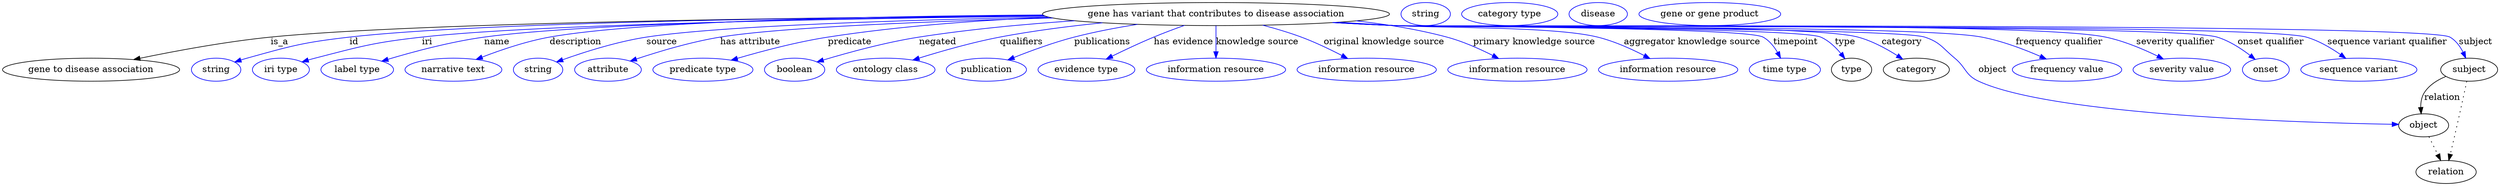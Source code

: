 digraph {
	graph [bb="0,0,3885,283"];
	node [label="\N"];
	"gene has variant that contributes to disease association"	[height=0.5,
		label="gene has variant that contributes to disease association",
		pos="1888.8,265",
		width=7.5104];
	"gene to disease association"	[height=0.5,
		pos="137.79,178",
		width=3.8274];
	"gene has variant that contributes to disease association" -> "gene to disease association"	[label=is_a,
		lp="430.79,221.5",
		pos="e,203.9,193.81 1620.6,262.56 1261.1,259.77 642.19,251.74 416.79,229 347.51,222.01 269.57,207.47 213.72,195.86"];
	id	[color=blue,
		height=0.5,
		label=string,
		pos="331.79,178",
		width=1.0652];
	"gene has variant that contributes to disease association" -> id	[color=blue,
		label=id,
		lp="546.79,221.5",
		pos="e,360.77,189.98 1620.6,262.67 1288.4,260.05 741.47,252.23 539.79,229 467.66,220.69 449.73,215.5 379.79,196 376.68,195.13 373.48,\
194.17 370.28,193.15",
		style=solid];
	iri	[color=blue,
		height=0.5,
		label="iri type",
		pos="432.79,178",
		width=1.2277];
	"gene has variant that contributes to disease association" -> iri	[color=blue,
		label=iri,
		lp="660.79,221.5",
		pos="e,465.69,190.2 1623.1,261.66 1317.2,258.05 833.65,249.29 652.79,229 577.6,220.57 559.04,214.92 485.79,196 482.41,195.13 478.93,194.16 \
475.45,193.15",
		style=solid];
	name	[color=blue,
		height=0.5,
		label="label type",
		pos="551.79,178",
		width=1.5707];
	"gene has variant that contributes to disease association" -> name	[color=blue,
		label=name,
		lp="769.79,221.5",
		pos="e,589.99,191.31 1621.3,262.38 1338.5,259.5 911.58,251.44 749.79,229 697.67,221.77 639.43,206.12 599.68,194.24",
		style=solid];
	description	[color=blue,
		height=0.5,
		label="narrative text",
		pos="701.79,178",
		width=2.0943];
	"gene has variant that contributes to disease association" -> description	[color=blue,
		label=description,
		lp="892.29,221.5",
		pos="e,737.1,193.99 1619,263.66 1361.8,261.75 993.35,254.43 851.79,229 815.5,222.48 776,209.04 746.64,197.73",
		style=solid];
	source	[color=blue,
		height=0.5,
		label=string,
		pos="833.79,178",
		width=1.0652];
	"gene has variant that contributes to disease association" -> source	[color=blue,
		label=source,
		lp="1025.8,221.5",
		pos="e,862.37,190.12 1628,260.24 1410.5,255.89 1117.9,246.89 1001.8,229 956.07,221.96 905.42,205.65 871.81,193.57",
		style=solid];
	"has attribute"	[color=blue,
		height=0.5,
		label=attribute,
		pos="941.79,178",
		width=1.4443];
	"gene has variant that contributes to disease association" -> "has attribute"	[color=blue,
		label="has attribute",
		lp="1163.8,221.5",
		pos="e,976.44,191.5 1634.3,258.83 1448.5,253.85 1213,244.7 1116.8,229 1071.5,221.61 1021.3,206.52 986.33,194.84",
		style=solid];
	predicate	[color=blue,
		height=0.5,
		label="predicate type",
		pos="1089.8,178",
		width=2.1665];
	"gene has variant that contributes to disease association" -> predicate	[color=blue,
		label=predicate,
		lp="1318.8,221.5",
		pos="e,1133.8,192.89 1629,259.93 1521.9,255.41 1396.9,246.45 1284.8,229 1236.4,221.47 1182.7,207.23 1143.8,195.86",
		style=solid];
	negated	[color=blue,
		height=0.5,
		label=boolean,
		pos="1232.8,178",
		width=1.2999];
	"gene has variant that contributes to disease association" -> negated	[color=blue,
		label=negated,
		lp="1454.8,221.5",
		pos="e,1267.6,190.23 1668.6,254.54 1591.5,249.33 1504.5,241.31 1425.8,229 1374.1,220.93 1316.3,204.98 1277.5,193.26",
		style=solid];
	qualifiers	[color=blue,
		height=0.5,
		label="ontology class",
		pos="1373.8,178",
		width=2.1304];
	"gene has variant that contributes to disease association" -> qualifiers	[color=blue,
		label=qualifiers,
		lp="1585.3,221.5",
		pos="e,1416.1,193.09 1711.7,251.33 1659.9,246.08 1603.4,238.85 1551.8,229 1508.7,220.77 1460.9,207.08 1425.7,196.11",
		style=solid];
	publications	[color=blue,
		height=0.5,
		label=publication,
		pos="1530.8,178",
		width=1.7332];
	"gene has variant that contributes to disease association" -> publications	[color=blue,
		label=publications,
		lp="1711.8,221.5",
		pos="e,1564.3,193.28 1766.3,248.91 1734,243.77 1699.4,237.18 1667.8,229 1635.6,220.66 1600.4,207.71 1573.7,197.08",
		style=solid];
	"has evidence"	[color=blue,
		height=0.5,
		label="evidence type",
		pos="1686.8,178",
		width=2.0943];
	"gene has variant that contributes to disease association" -> "has evidence"	[color=blue,
		label="has evidence",
		lp="1838.3,221.5",
		pos="e,1717.7,194.69 1839.6,247.3 1824.2,241.78 1807.2,235.41 1791.8,229 1770,219.91 1746.2,208.7 1726.8,199.2",
		style=solid];
	"knowledge source"	[color=blue,
		height=0.5,
		label="information resource",
		pos="1888.8,178",
		width=3.015];
	"gene has variant that contributes to disease association" -> "knowledge source"	[color=blue,
		label="knowledge source",
		lp="1953.3,221.5",
		pos="e,1888.8,196.18 1888.8,246.8 1888.8,235.16 1888.8,219.55 1888.8,206.24",
		style=solid];
	"original knowledge source"	[color=blue,
		height=0.5,
		label="information resource",
		pos="2123.8,178",
		width=3.015];
	"gene has variant that contributes to disease association" -> "original knowledge source"	[color=blue,
		label="original knowledge source",
		lp="2150.8,221.5",
		pos="e,2094.1,195.49 1961.7,247.59 1981.5,242.4 2002.7,236.13 2021.8,229 2043.3,220.99 2066.3,209.93 2085,200.26",
		style=solid];
	"primary knowledge source"	[color=blue,
		height=0.5,
		label="information resource",
		pos="2358.8,178",
		width=3.015];
	"gene has variant that contributes to disease association" -> "primary knowledge source"	[color=blue,
		label="primary knowledge source",
		lp="2384.8,221.5",
		pos="e,2329.4,195.57 2107.4,254.37 2154.6,249.08 2203.8,241.07 2248.8,229 2273.6,222.36 2299.8,210.66 2320.4,200.24",
		style=solid];
	"aggregator knowledge source"	[color=blue,
		height=0.5,
		label="information resource",
		pos="2593.8,178",
		width=3.015];
	"gene has variant that contributes to disease association" -> "aggregator knowledge source"	[color=blue,
		label="aggregator knowledge source",
		lp="2631.3,221.5",
		pos="e,2565.4,195.43 2080.4,252.27 2110,250.49 2140.2,248.68 2168.8,247 2238.8,242.88 2415.7,245.79 2483.8,229 2509,222.77 2535.6,210.84 \
2556.4,200.2",
		style=solid];
	timepoint	[color=blue,
		height=0.5,
		label="time type",
		pos="2775.8,178",
		width=1.5346];
	"gene has variant that contributes to disease association" -> timepoint	[color=blue,
		label=timepoint,
		lp="2792.8,221.5",
		pos="e,2769.1,196.13 2075.1,251.92 2106.4,250.12 2138.5,248.39 2168.8,247 2200.6,245.53 2713.9,244.34 2741.8,229 2751.4,223.69 2758.9,\
214.33 2764.3,205.12",
		style=solid];
	type	[height=0.5,
		pos="2879.8,178",
		width=0.86659];
	"gene has variant that contributes to disease association" -> type	[color=blue,
		label=type,
		lp="2869.8,221.5",
		pos="e,2869.4,195.31 2074,251.88 2105.6,250.06 2138.1,248.35 2168.8,247 2205.6,245.38 2798.1,243.91 2831.8,229 2844.2,223.52 2854.9,213.2 \
2863.1,203.36",
		style=solid];
	category	[height=0.5,
		pos="2980.8,178",
		width=1.4263];
	"gene has variant that contributes to disease association" -> category	[color=blue,
		label=category,
		lp="2958.3,221.5",
		pos="e,2959.6,194.48 2073.6,251.84 2105.4,250.02 2138,248.32 2168.8,247 2248.9,243.57 2812.4,249.89 2889.8,229 2911.7,223.08 2934.1,210.87 \
2951.2,200",
		style=solid];
	object	[height=0.5,
		pos="3769.8,91",
		width=1.0832];
	"gene has variant that contributes to disease association" -> object	[color=blue,
		label=object,
		lp="3098.8,178",
		pos="e,3730.7,92.406 2072.9,251.8 2104.8,249.98 2137.8,248.28 2168.8,247 2214.6,245.11 2950.2,243.29 2993.8,229 3018,221.04 3021.2,212.42 \
3040.8,196 3058.1,181.44 3056.3,169.67 3076.8,160 3191.2,105.93 3581.7,94.82 3720.4,92.565",
		style=solid];
	"frequency qualifier"	[color=blue,
		height=0.5,
		label="frequency value",
		pos="3214.8,178",
		width=2.3651];
	"gene has variant that contributes to disease association" -> "frequency qualifier"	[color=blue,
		label="frequency qualifier",
		lp="3202.8,221.5",
		pos="e,3182.4,194.76 2072.5,251.77 2104.6,249.94 2137.6,248.25 2168.8,247 2270.2,242.92 2982.1,248.13 3081.8,229 3113.4,222.94 3147.3,\
210.09 3172.9,198.93",
		style=solid];
	"severity qualifier"	[color=blue,
		height=0.5,
		label="severity value",
		pos="3393.8,178",
		width=2.1123];
	"gene has variant that contributes to disease association" -> "severity qualifier"	[color=blue,
		label="severity qualifier",
		lp="3383.8,221.5",
		pos="e,3365,194.79 2071.7,251.72 2104.1,249.89 2137.4,248.21 2168.8,247 2291.6,242.27 3154.5,254.26 3274.8,229 3303.1,223.05 3333.2,210.37 \
3356,199.27",
		style=solid];
	"onset qualifier"	[color=blue,
		height=0.5,
		label=onset,
		pos="3523.8,178",
		width=1.011];
	"gene has variant that contributes to disease association" -> "onset qualifier"	[color=blue,
		label="onset qualifier",
		lp="3532.3,221.5",
		pos="e,3507.1,194.28 2071.4,251.68 2103.8,249.85 2137.3,248.18 2168.8,247 2239.9,244.34 3380.9,250.09 3448.8,229 3467.2,223.27 3485.3,\
211.45 3499.1,200.74",
		style=solid];
	"sequence variant qualifier"	[color=blue,
		height=0.5,
		label="sequence variant",
		pos="3668.8,178",
		width=2.5095];
	"gene has variant that contributes to disease association" -> "sequence variant qualifier"	[color=blue,
		label="sequence variant qualifier",
		lp="3714.3,221.5",
		pos="e,3648.6,195.77 2071,251.67 2103.5,249.83 2137.2,248.16 2168.8,247 2247.6,244.11 3512.1,251 3587.8,229 3606.8,223.49 3625.7,212.22 \
3640.4,201.78",
		style=solid];
	subject	[height=0.5,
		pos="3840.8,178",
		width=1.2277];
	"gene has variant that contributes to disease association" -> subject	[color=blue,
		label=subject,
		lp="3851.8,221.5",
		pos="e,3835.8,196.13 2070.6,251.64 2103.3,249.8 2137,248.14 2168.8,247 2214.4,245.37 3772.4,252 3811.8,229 3820.8,223.75 3827.3,214.52 \
3831.8,205.41",
		style=solid];
	association_type	[color=blue,
		height=0.5,
		label=string,
		pos="2215.8,265",
		width=1.0652];
	association_category	[color=blue,
		height=0.5,
		label="category type",
		pos="2346.8,265",
		width=2.0762];
	relation	[height=0.5,
		pos="3804.8,18",
		width=1.2999];
	object -> relation	[pos="e,3796.3,36.198 3778.1,73.174 3782.2,64.896 3787.2,54.723 3791.8,45.438",
		style=dotted];
	"gene to disease association_object"	[color=blue,
		height=0.5,
		label=disease,
		pos="2484.8,265",
		width=1.2638];
	subject -> object	[label=relation,
		lp="3798.8,134.5",
		pos="e,3766,109.01 3804.4,167.42 3791.6,162.12 3778.4,154.06 3770.8,142 3766.5,135.26 3765.2,126.93 3765.2,119.01"];
	subject -> relation	[pos="e,3809,36.005 3837.1,160.05 3832.7,139.44 3824.9,103.63 3817.8,73 3815.8,64.183 3813.5,54.574 3811.4,45.938",
		style=dotted];
	"gene has variant that contributes to disease association_subject"	[color=blue,
		height=0.5,
		label="gene or gene product",
		pos="2658.8,265",
		width=3.0692];
}

